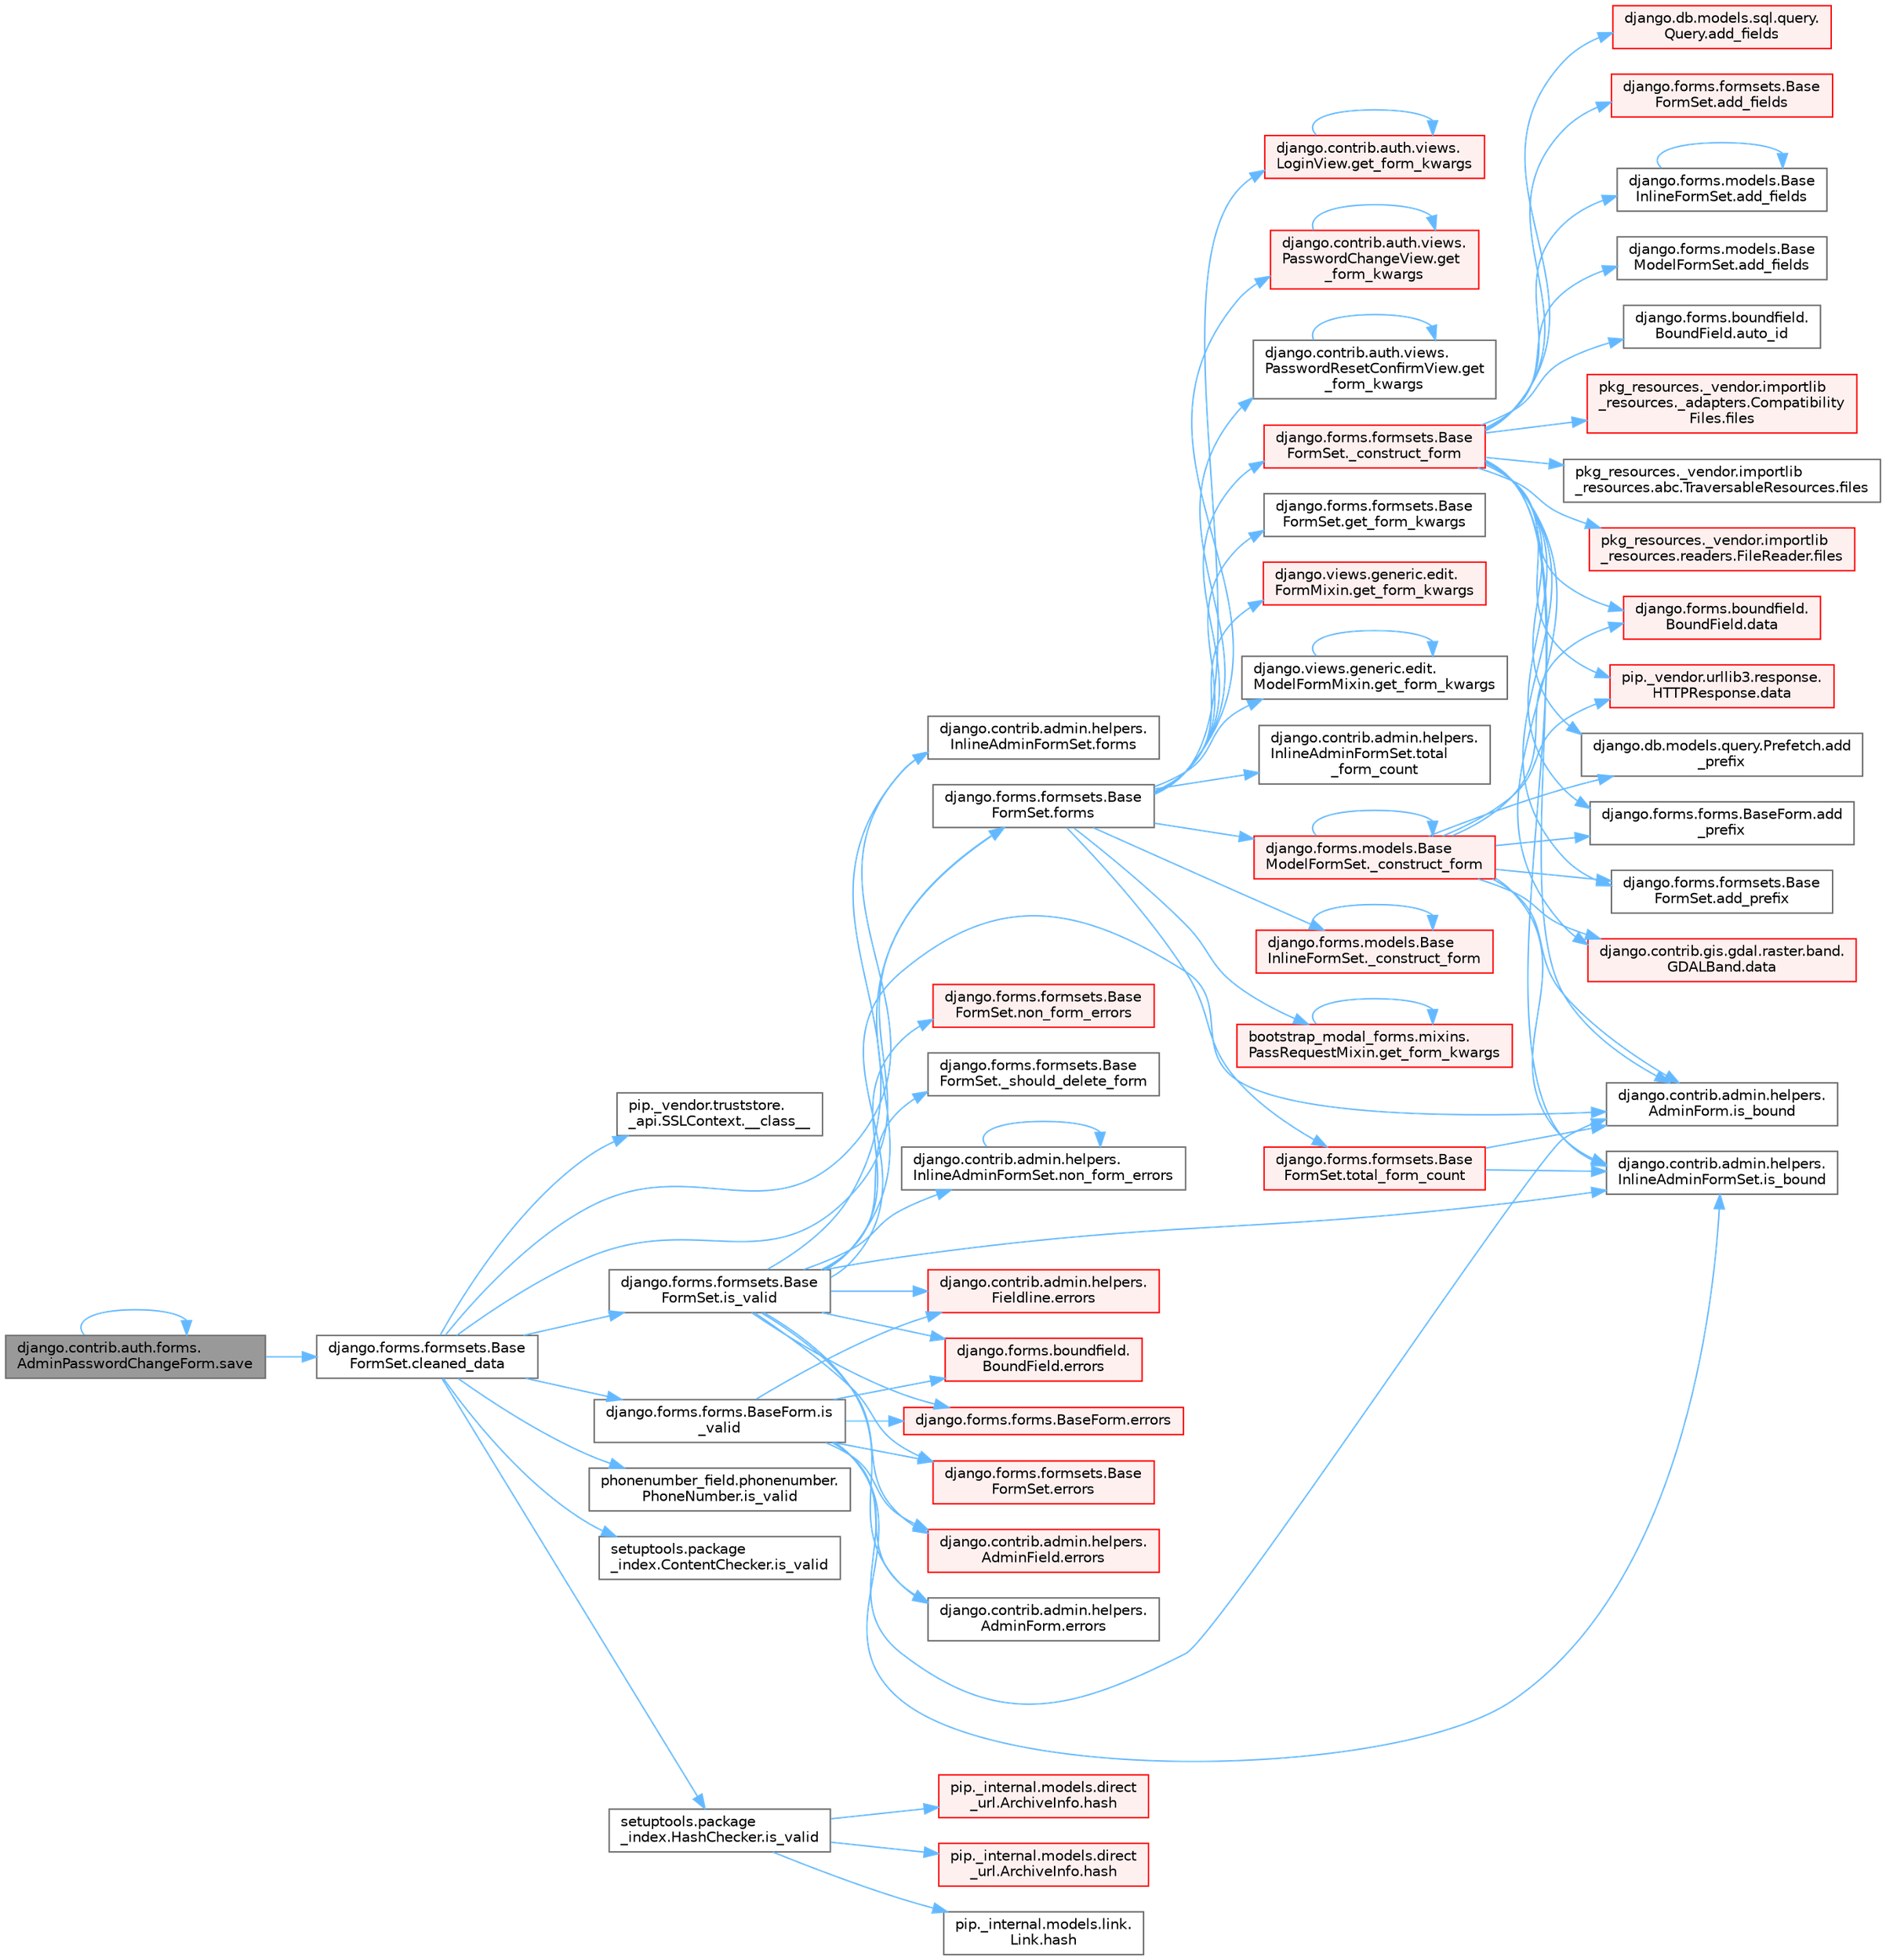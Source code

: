digraph "django.contrib.auth.forms.AdminPasswordChangeForm.save"
{
 // LATEX_PDF_SIZE
  bgcolor="transparent";
  edge [fontname=Helvetica,fontsize=10,labelfontname=Helvetica,labelfontsize=10];
  node [fontname=Helvetica,fontsize=10,shape=box,height=0.2,width=0.4];
  rankdir="LR";
  Node1 [id="Node000001",label="django.contrib.auth.forms.\lAdminPasswordChangeForm.save",height=0.2,width=0.4,color="gray40", fillcolor="grey60", style="filled", fontcolor="black",tooltip=" "];
  Node1 -> Node2 [id="edge1_Node000001_Node000002",color="steelblue1",style="solid",tooltip=" "];
  Node2 [id="Node000002",label="django.forms.formsets.Base\lFormSet.cleaned_data",height=0.2,width=0.4,color="grey40", fillcolor="white", style="filled",URL="$classdjango_1_1forms_1_1formsets_1_1_base_form_set.html#ae51d85dd3faa160668adba372c4e87f7",tooltip=" "];
  Node2 -> Node3 [id="edge2_Node000002_Node000003",color="steelblue1",style="solid",tooltip=" "];
  Node3 [id="Node000003",label="pip._vendor.truststore.\l_api.SSLContext.__class__",height=0.2,width=0.4,color="grey40", fillcolor="white", style="filled",URL="$classpip_1_1__vendor_1_1truststore_1_1__api_1_1_s_s_l_context.html#a530861514f31eabaa3f513557d6e66de",tooltip=" "];
  Node2 -> Node4 [id="edge3_Node000002_Node000004",color="steelblue1",style="solid",tooltip=" "];
  Node4 [id="Node000004",label="django.contrib.admin.helpers.\lInlineAdminFormSet.forms",height=0.2,width=0.4,color="grey40", fillcolor="white", style="filled",URL="$classdjango_1_1contrib_1_1admin_1_1helpers_1_1_inline_admin_form_set.html#aab73a19b39b7eac47d39c4fe6b21ca51",tooltip=" "];
  Node2 -> Node5 [id="edge4_Node000002_Node000005",color="steelblue1",style="solid",tooltip=" "];
  Node5 [id="Node000005",label="django.forms.formsets.Base\lFormSet.forms",height=0.2,width=0.4,color="grey40", fillcolor="white", style="filled",URL="$classdjango_1_1forms_1_1formsets_1_1_base_form_set.html#a398234150267aa3c6dceaa20a7a507f1",tooltip=" "];
  Node5 -> Node6 [id="edge5_Node000005_Node000006",color="steelblue1",style="solid",tooltip=" "];
  Node6 [id="Node000006",label="django.forms.formsets.Base\lFormSet._construct_form",height=0.2,width=0.4,color="red", fillcolor="#FFF0F0", style="filled",URL="$classdjango_1_1forms_1_1formsets_1_1_base_form_set.html#a4a92b0779a5f5964325e73f9c8521fe8",tooltip=" "];
  Node6 -> Node7 [id="edge6_Node000006_Node000007",color="steelblue1",style="solid",tooltip=" "];
  Node7 [id="Node000007",label="django.db.models.sql.query.\lQuery.add_fields",height=0.2,width=0.4,color="red", fillcolor="#FFF0F0", style="filled",URL="$classdjango_1_1db_1_1models_1_1sql_1_1query_1_1_query.html#a86b6a93688b1029c5cc8095a6bc8b683",tooltip=" "];
  Node6 -> Node4486 [id="edge7_Node000006_Node004486",color="steelblue1",style="solid",tooltip=" "];
  Node4486 [id="Node004486",label="django.forms.formsets.Base\lFormSet.add_fields",height=0.2,width=0.4,color="red", fillcolor="#FFF0F0", style="filled",URL="$classdjango_1_1forms_1_1formsets_1_1_base_form_set.html#a9db7c4b565cef620c0195e8f424c3861",tooltip=" "];
  Node6 -> Node4489 [id="edge8_Node000006_Node004489",color="steelblue1",style="solid",tooltip=" "];
  Node4489 [id="Node004489",label="django.forms.models.Base\lInlineFormSet.add_fields",height=0.2,width=0.4,color="grey40", fillcolor="white", style="filled",URL="$classdjango_1_1forms_1_1models_1_1_base_inline_form_set.html#a8e14729fad18b2b23207dfeaffc15cb1",tooltip=" "];
  Node4489 -> Node4489 [id="edge9_Node004489_Node004489",color="steelblue1",style="solid",tooltip=" "];
  Node6 -> Node4490 [id="edge10_Node000006_Node004490",color="steelblue1",style="solid",tooltip=" "];
  Node4490 [id="Node004490",label="django.forms.models.Base\lModelFormSet.add_fields",height=0.2,width=0.4,color="grey40", fillcolor="white", style="filled",URL="$classdjango_1_1forms_1_1models_1_1_base_model_form_set.html#a7cbfcd0996447218ac3164fd6a1305bc",tooltip=" "];
  Node6 -> Node4491 [id="edge11_Node000006_Node004491",color="steelblue1",style="solid",tooltip=" "];
  Node4491 [id="Node004491",label="django.db.models.query.Prefetch.add\l_prefix",height=0.2,width=0.4,color="grey40", fillcolor="white", style="filled",URL="$classdjango_1_1db_1_1models_1_1query_1_1_prefetch.html#afb4d279a423967d5f32da91385163ef5",tooltip=" "];
  Node6 -> Node4492 [id="edge12_Node000006_Node004492",color="steelblue1",style="solid",tooltip=" "];
  Node4492 [id="Node004492",label="django.forms.forms.BaseForm.add\l_prefix",height=0.2,width=0.4,color="grey40", fillcolor="white", style="filled",URL="$classdjango_1_1forms_1_1forms_1_1_base_form.html#ae40cfd5224bffe1e658208d9733eb1cf",tooltip=" "];
  Node6 -> Node2253 [id="edge13_Node000006_Node002253",color="steelblue1",style="solid",tooltip=" "];
  Node2253 [id="Node002253",label="django.forms.formsets.Base\lFormSet.add_prefix",height=0.2,width=0.4,color="grey40", fillcolor="white", style="filled",URL="$classdjango_1_1forms_1_1formsets_1_1_base_form_set.html#a0498beaa50e1791022fde719a1e28ab8",tooltip=" "];
  Node6 -> Node1656 [id="edge14_Node000006_Node001656",color="steelblue1",style="solid",tooltip=" "];
  Node1656 [id="Node001656",label="django.forms.boundfield.\lBoundField.auto_id",height=0.2,width=0.4,color="grey40", fillcolor="white", style="filled",URL="$classdjango_1_1forms_1_1boundfield_1_1_bound_field.html#ae7b115e17041dcc8625b27f5e055a47c",tooltip=" "];
  Node6 -> Node274 [id="edge15_Node000006_Node000274",color="steelblue1",style="solid",tooltip=" "];
  Node274 [id="Node000274",label="django.contrib.gis.gdal.raster.band.\lGDALBand.data",height=0.2,width=0.4,color="red", fillcolor="#FFF0F0", style="filled",URL="$classdjango_1_1contrib_1_1gis_1_1gdal_1_1raster_1_1band_1_1_g_d_a_l_band.html#a5d37dc4c4d5a50a21b75460e75f9ee4d",tooltip=" "];
  Node6 -> Node352 [id="edge16_Node000006_Node000352",color="steelblue1",style="solid",tooltip=" "];
  Node352 [id="Node000352",label="django.forms.boundfield.\lBoundField.data",height=0.2,width=0.4,color="red", fillcolor="#FFF0F0", style="filled",URL="$classdjango_1_1forms_1_1boundfield_1_1_bound_field.html#ad38e19a5099c352218e82322f47b020c",tooltip=" "];
  Node6 -> Node353 [id="edge17_Node000006_Node000353",color="steelblue1",style="solid",tooltip=" "];
  Node353 [id="Node000353",label="pip._vendor.urllib3.response.\lHTTPResponse.data",height=0.2,width=0.4,color="red", fillcolor="#FFF0F0", style="filled",URL="$classpip_1_1__vendor_1_1urllib3_1_1response_1_1_h_t_t_p_response.html#abf3c538704803faf453331b0031f3bdd",tooltip=" "];
  Node6 -> Node2475 [id="edge18_Node000006_Node002475",color="steelblue1",style="solid",tooltip=" "];
  Node2475 [id="Node002475",label="pkg_resources._vendor.importlib\l_resources._adapters.Compatibility\lFiles.files",height=0.2,width=0.4,color="red", fillcolor="#FFF0F0", style="filled",URL="$classpkg__resources_1_1__vendor_1_1importlib__resources_1_1__adapters_1_1_compatibility_files.html#a8b9d338ee8b5f6f2b1b612d2835a5528",tooltip=" "];
  Node6 -> Node2476 [id="edge19_Node000006_Node002476",color="steelblue1",style="solid",tooltip=" "];
  Node2476 [id="Node002476",label="pkg_resources._vendor.importlib\l_resources.abc.TraversableResources.files",height=0.2,width=0.4,color="grey40", fillcolor="white", style="filled",URL="$classpkg__resources_1_1__vendor_1_1importlib__resources_1_1abc_1_1_traversable_resources.html#a355a5579db7885b20dd95b6175965f5b",tooltip=" "];
  Node6 -> Node2477 [id="edge20_Node000006_Node002477",color="steelblue1",style="solid",tooltip=" "];
  Node2477 [id="Node002477",label="pkg_resources._vendor.importlib\l_resources.readers.FileReader.files",height=0.2,width=0.4,color="red", fillcolor="#FFF0F0", style="filled",URL="$classpkg__resources_1_1__vendor_1_1importlib__resources_1_1readers_1_1_file_reader.html#ac80e1e3a22d012bbfb5f1b7a753bab21",tooltip=" "];
  Node6 -> Node2249 [id="edge21_Node000006_Node002249",color="steelblue1",style="solid",tooltip=" "];
  Node2249 [id="Node002249",label="django.contrib.admin.helpers.\lAdminForm.is_bound",height=0.2,width=0.4,color="grey40", fillcolor="white", style="filled",URL="$classdjango_1_1contrib_1_1admin_1_1helpers_1_1_admin_form.html#a3db6718d4233338252982b87421a1ae9",tooltip=" "];
  Node6 -> Node2250 [id="edge22_Node000006_Node002250",color="steelblue1",style="solid",tooltip=" "];
  Node2250 [id="Node002250",label="django.contrib.admin.helpers.\lInlineAdminFormSet.is_bound",height=0.2,width=0.4,color="grey40", fillcolor="white", style="filled",URL="$classdjango_1_1contrib_1_1admin_1_1helpers_1_1_inline_admin_form_set.html#a54ae697ea028b7ed3e193f059bc54a71",tooltip=" "];
  Node5 -> Node4493 [id="edge23_Node000005_Node004493",color="steelblue1",style="solid",tooltip=" "];
  Node4493 [id="Node004493",label="django.forms.models.Base\lInlineFormSet._construct_form",height=0.2,width=0.4,color="red", fillcolor="#FFF0F0", style="filled",URL="$classdjango_1_1forms_1_1models_1_1_base_inline_form_set.html#aed181a723beea830c7e6334b2aa775c3",tooltip=" "];
  Node4493 -> Node4493 [id="edge24_Node004493_Node004493",color="steelblue1",style="solid",tooltip=" "];
  Node5 -> Node4494 [id="edge25_Node000005_Node004494",color="steelblue1",style="solid",tooltip=" "];
  Node4494 [id="Node004494",label="django.forms.models.Base\lModelFormSet._construct_form",height=0.2,width=0.4,color="red", fillcolor="#FFF0F0", style="filled",URL="$classdjango_1_1forms_1_1models_1_1_base_model_form_set.html#a2318f52c4f2963f7674c8e15e2f3c324",tooltip=" "];
  Node4494 -> Node4494 [id="edge26_Node004494_Node004494",color="steelblue1",style="solid",tooltip=" "];
  Node4494 -> Node4491 [id="edge27_Node004494_Node004491",color="steelblue1",style="solid",tooltip=" "];
  Node4494 -> Node4492 [id="edge28_Node004494_Node004492",color="steelblue1",style="solid",tooltip=" "];
  Node4494 -> Node2253 [id="edge29_Node004494_Node002253",color="steelblue1",style="solid",tooltip=" "];
  Node4494 -> Node274 [id="edge30_Node004494_Node000274",color="steelblue1",style="solid",tooltip=" "];
  Node4494 -> Node352 [id="edge31_Node004494_Node000352",color="steelblue1",style="solid",tooltip=" "];
  Node4494 -> Node353 [id="edge32_Node004494_Node000353",color="steelblue1",style="solid",tooltip=" "];
  Node4494 -> Node2249 [id="edge33_Node004494_Node002249",color="steelblue1",style="solid",tooltip=" "];
  Node4494 -> Node2250 [id="edge34_Node004494_Node002250",color="steelblue1",style="solid",tooltip=" "];
  Node5 -> Node1959 [id="edge35_Node000005_Node001959",color="steelblue1",style="solid",tooltip=" "];
  Node1959 [id="Node001959",label="bootstrap_modal_forms.mixins.\lPassRequestMixin.get_form_kwargs",height=0.2,width=0.4,color="red", fillcolor="#FFF0F0", style="filled",URL="$classbootstrap__modal__forms_1_1mixins_1_1_pass_request_mixin.html#ad4ae849823f332bb1016a8508cb34ee3",tooltip=" "];
  Node1959 -> Node1959 [id="edge36_Node001959_Node001959",color="steelblue1",style="solid",tooltip=" "];
  Node5 -> Node1960 [id="edge37_Node000005_Node001960",color="steelblue1",style="solid",tooltip=" "];
  Node1960 [id="Node001960",label="django.contrib.auth.views.\lLoginView.get_form_kwargs",height=0.2,width=0.4,color="red", fillcolor="#FFF0F0", style="filled",URL="$classdjango_1_1contrib_1_1auth_1_1views_1_1_login_view.html#a2eba98b8c16c8a98348679ea2c921d25",tooltip=" "];
  Node1960 -> Node1960 [id="edge38_Node001960_Node001960",color="steelblue1",style="solid",tooltip=" "];
  Node5 -> Node1961 [id="edge39_Node000005_Node001961",color="steelblue1",style="solid",tooltip=" "];
  Node1961 [id="Node001961",label="django.contrib.auth.views.\lPasswordChangeView.get\l_form_kwargs",height=0.2,width=0.4,color="red", fillcolor="#FFF0F0", style="filled",URL="$classdjango_1_1contrib_1_1auth_1_1views_1_1_password_change_view.html#a553cf3e37e5a2c05db774e580cbcc038",tooltip=" "];
  Node1961 -> Node1961 [id="edge40_Node001961_Node001961",color="steelblue1",style="solid",tooltip=" "];
  Node5 -> Node1962 [id="edge41_Node000005_Node001962",color="steelblue1",style="solid",tooltip=" "];
  Node1962 [id="Node001962",label="django.contrib.auth.views.\lPasswordResetConfirmView.get\l_form_kwargs",height=0.2,width=0.4,color="grey40", fillcolor="white", style="filled",URL="$classdjango_1_1contrib_1_1auth_1_1views_1_1_password_reset_confirm_view.html#a370c4fdedb3f2a2550450e2dbdb1bb80",tooltip=" "];
  Node1962 -> Node1962 [id="edge42_Node001962_Node001962",color="steelblue1",style="solid",tooltip=" "];
  Node5 -> Node1963 [id="edge43_Node000005_Node001963",color="steelblue1",style="solid",tooltip=" "];
  Node1963 [id="Node001963",label="django.forms.formsets.Base\lFormSet.get_form_kwargs",height=0.2,width=0.4,color="grey40", fillcolor="white", style="filled",URL="$classdjango_1_1forms_1_1formsets_1_1_base_form_set.html#aaae42461c58f5266a1e98419c8f79902",tooltip=" "];
  Node5 -> Node1964 [id="edge44_Node000005_Node001964",color="steelblue1",style="solid",tooltip=" "];
  Node1964 [id="Node001964",label="django.views.generic.edit.\lFormMixin.get_form_kwargs",height=0.2,width=0.4,color="red", fillcolor="#FFF0F0", style="filled",URL="$classdjango_1_1views_1_1generic_1_1edit_1_1_form_mixin.html#a7e8c141b6c4efa8727e7f06322969249",tooltip=" "];
  Node5 -> Node1967 [id="edge45_Node000005_Node001967",color="steelblue1",style="solid",tooltip=" "];
  Node1967 [id="Node001967",label="django.views.generic.edit.\lModelFormMixin.get_form_kwargs",height=0.2,width=0.4,color="grey40", fillcolor="white", style="filled",URL="$classdjango_1_1views_1_1generic_1_1edit_1_1_model_form_mixin.html#acb08afab46e151c93364f9ceca55d786",tooltip=" "];
  Node1967 -> Node1967 [id="edge46_Node001967_Node001967",color="steelblue1",style="solid",tooltip=" "];
  Node5 -> Node2259 [id="edge47_Node000005_Node002259",color="steelblue1",style="solid",tooltip=" "];
  Node2259 [id="Node002259",label="django.contrib.admin.helpers.\lInlineAdminFormSet.total\l_form_count",height=0.2,width=0.4,color="grey40", fillcolor="white", style="filled",URL="$classdjango_1_1contrib_1_1admin_1_1helpers_1_1_inline_admin_form_set.html#a875279fc2106dd77d68f94726a4343b3",tooltip=" "];
  Node5 -> Node2260 [id="edge48_Node000005_Node002260",color="steelblue1",style="solid",tooltip=" "];
  Node2260 [id="Node002260",label="django.forms.formsets.Base\lFormSet.total_form_count",height=0.2,width=0.4,color="red", fillcolor="#FFF0F0", style="filled",URL="$classdjango_1_1forms_1_1formsets_1_1_base_form_set.html#a6f385fb1509469e7b3071b42ad2dc945",tooltip=" "];
  Node2260 -> Node2249 [id="edge49_Node002260_Node002249",color="steelblue1",style="solid",tooltip=" "];
  Node2260 -> Node2250 [id="edge50_Node002260_Node002250",color="steelblue1",style="solid",tooltip=" "];
  Node2 -> Node2223 [id="edge51_Node000002_Node002223",color="steelblue1",style="solid",tooltip=" "];
  Node2223 [id="Node002223",label="django.forms.forms.BaseForm.is\l_valid",height=0.2,width=0.4,color="grey40", fillcolor="white", style="filled",URL="$classdjango_1_1forms_1_1forms_1_1_base_form.html#a8be15c9eaccca682a18c7d3f13802cc4",tooltip=" "];
  Node2223 -> Node522 [id="edge52_Node002223_Node000522",color="steelblue1",style="solid",tooltip=" "];
  Node522 [id="Node000522",label="django.contrib.admin.helpers.\lAdminField.errors",height=0.2,width=0.4,color="red", fillcolor="#FFF0F0", style="filled",URL="$classdjango_1_1contrib_1_1admin_1_1helpers_1_1_admin_field.html#a2ed7041739e06b7ebeb076401379c675",tooltip=" "];
  Node2223 -> Node523 [id="edge53_Node002223_Node000523",color="steelblue1",style="solid",tooltip=" "];
  Node523 [id="Node000523",label="django.contrib.admin.helpers.\lAdminForm.errors",height=0.2,width=0.4,color="grey40", fillcolor="white", style="filled",URL="$classdjango_1_1contrib_1_1admin_1_1helpers_1_1_admin_form.html#a3ccc9540a232de721c24f95c26a2b34a",tooltip=" "];
  Node2223 -> Node524 [id="edge54_Node002223_Node000524",color="steelblue1",style="solid",tooltip=" "];
  Node524 [id="Node000524",label="django.contrib.admin.helpers.\lFieldline.errors",height=0.2,width=0.4,color="red", fillcolor="#FFF0F0", style="filled",URL="$classdjango_1_1contrib_1_1admin_1_1helpers_1_1_fieldline.html#ac0094313ce4b91212414f914a381499d",tooltip=" "];
  Node2223 -> Node539 [id="edge55_Node002223_Node000539",color="steelblue1",style="solid",tooltip=" "];
  Node539 [id="Node000539",label="django.forms.boundfield.\lBoundField.errors",height=0.2,width=0.4,color="red", fillcolor="#FFF0F0", style="filled",URL="$classdjango_1_1forms_1_1boundfield_1_1_bound_field.html#a47569da22ccdcdd1bb15a2506a0a5f6e",tooltip=" "];
  Node2223 -> Node1714 [id="edge56_Node002223_Node001714",color="steelblue1",style="solid",tooltip=" "];
  Node1714 [id="Node001714",label="django.forms.forms.BaseForm.errors",height=0.2,width=0.4,color="red", fillcolor="#FFF0F0", style="filled",URL="$classdjango_1_1forms_1_1forms_1_1_base_form.html#aca47cb75eb6c321d1c429b33eca94d49",tooltip=" "];
  Node2223 -> Node2224 [id="edge57_Node002223_Node002224",color="steelblue1",style="solid",tooltip=" "];
  Node2224 [id="Node002224",label="django.forms.formsets.Base\lFormSet.errors",height=0.2,width=0.4,color="red", fillcolor="#FFF0F0", style="filled",URL="$classdjango_1_1forms_1_1formsets_1_1_base_form_set.html#a9e249e2240c3ae2775249e3d3da42020",tooltip=" "];
  Node2223 -> Node2249 [id="edge58_Node002223_Node002249",color="steelblue1",style="solid",tooltip=" "];
  Node2223 -> Node2250 [id="edge59_Node002223_Node002250",color="steelblue1",style="solid",tooltip=" "];
  Node2 -> Node2261 [id="edge60_Node000002_Node002261",color="steelblue1",style="solid",tooltip=" "];
  Node2261 [id="Node002261",label="django.forms.formsets.Base\lFormSet.is_valid",height=0.2,width=0.4,color="grey40", fillcolor="white", style="filled",URL="$classdjango_1_1forms_1_1formsets_1_1_base_form_set.html#a713477cfb7c01e723400df62b49c250c",tooltip=" "];
  Node2261 -> Node2252 [id="edge61_Node002261_Node002252",color="steelblue1",style="solid",tooltip=" "];
  Node2252 [id="Node002252",label="django.forms.formsets.Base\lFormSet._should_delete_form",height=0.2,width=0.4,color="grey40", fillcolor="white", style="filled",URL="$classdjango_1_1forms_1_1formsets_1_1_base_form_set.html#a4c4f89a542f15dcb367e018a44444118",tooltip=" "];
  Node2261 -> Node522 [id="edge62_Node002261_Node000522",color="steelblue1",style="solid",tooltip=" "];
  Node2261 -> Node523 [id="edge63_Node002261_Node000523",color="steelblue1",style="solid",tooltip=" "];
  Node2261 -> Node524 [id="edge64_Node002261_Node000524",color="steelblue1",style="solid",tooltip=" "];
  Node2261 -> Node539 [id="edge65_Node002261_Node000539",color="steelblue1",style="solid",tooltip=" "];
  Node2261 -> Node1714 [id="edge66_Node002261_Node001714",color="steelblue1",style="solid",tooltip=" "];
  Node2261 -> Node2224 [id="edge67_Node002261_Node002224",color="steelblue1",style="solid",tooltip=" "];
  Node2261 -> Node4 [id="edge68_Node002261_Node000004",color="steelblue1",style="solid",tooltip=" "];
  Node2261 -> Node5 [id="edge69_Node002261_Node000005",color="steelblue1",style="solid",tooltip=" "];
  Node2261 -> Node2249 [id="edge70_Node002261_Node002249",color="steelblue1",style="solid",tooltip=" "];
  Node2261 -> Node2250 [id="edge71_Node002261_Node002250",color="steelblue1",style="solid",tooltip=" "];
  Node2261 -> Node2262 [id="edge72_Node002261_Node002262",color="steelblue1",style="solid",tooltip=" "];
  Node2262 [id="Node002262",label="django.contrib.admin.helpers.\lInlineAdminFormSet.non_form_errors",height=0.2,width=0.4,color="grey40", fillcolor="white", style="filled",URL="$classdjango_1_1contrib_1_1admin_1_1helpers_1_1_inline_admin_form_set.html#ae6c5e4e232e75026288705aa7012991f",tooltip=" "];
  Node2262 -> Node2262 [id="edge73_Node002262_Node002262",color="steelblue1",style="solid",tooltip=" "];
  Node2261 -> Node2263 [id="edge74_Node002261_Node002263",color="steelblue1",style="solid",tooltip=" "];
  Node2263 [id="Node002263",label="django.forms.formsets.Base\lFormSet.non_form_errors",height=0.2,width=0.4,color="red", fillcolor="#FFF0F0", style="filled",URL="$classdjango_1_1forms_1_1formsets_1_1_base_form_set.html#a8b499fb5fdd72c59134bf40aeac2de3c",tooltip=" "];
  Node2 -> Node2264 [id="edge75_Node000002_Node002264",color="steelblue1",style="solid",tooltip=" "];
  Node2264 [id="Node002264",label="phonenumber_field.phonenumber.\lPhoneNumber.is_valid",height=0.2,width=0.4,color="grey40", fillcolor="white", style="filled",URL="$classphonenumber__field_1_1phonenumber_1_1_phone_number.html#ab4a207ff084a17737b18a5074096b074",tooltip=" "];
  Node2 -> Node2265 [id="edge76_Node000002_Node002265",color="steelblue1",style="solid",tooltip=" "];
  Node2265 [id="Node002265",label="setuptools.package\l_index.ContentChecker.is_valid",height=0.2,width=0.4,color="grey40", fillcolor="white", style="filled",URL="$classsetuptools_1_1package__index_1_1_content_checker.html#a0f25c22bc08b2207a610d84de76fbc4b",tooltip=" "];
  Node2 -> Node2266 [id="edge77_Node000002_Node002266",color="steelblue1",style="solid",tooltip=" "];
  Node2266 [id="Node002266",label="setuptools.package\l_index.HashChecker.is_valid",height=0.2,width=0.4,color="grey40", fillcolor="white", style="filled",URL="$classsetuptools_1_1package__index_1_1_hash_checker.html#adaab57af90d7d0a3b5aa4e6d0449aef5",tooltip=" "];
  Node2266 -> Node2267 [id="edge78_Node002266_Node002267",color="steelblue1",style="solid",tooltip=" "];
  Node2267 [id="Node002267",label="pip._internal.models.direct\l_url.ArchiveInfo.hash",height=0.2,width=0.4,color="red", fillcolor="#FFF0F0", style="filled",URL="$classpip_1_1__internal_1_1models_1_1direct__url_1_1_archive_info.html#a0ffc8766f9e16ceac2cfcd49b67ac5c5",tooltip=" "];
  Node2266 -> Node2269 [id="edge79_Node002266_Node002269",color="steelblue1",style="solid",tooltip=" "];
  Node2269 [id="Node002269",label="pip._internal.models.direct\l_url.ArchiveInfo.hash",height=0.2,width=0.4,color="red", fillcolor="#FFF0F0", style="filled",URL="$classpip_1_1__internal_1_1models_1_1direct__url_1_1_archive_info.html#a57b11be2643e2f72c5d69051ce2157c8",tooltip=" "];
  Node2266 -> Node2690 [id="edge80_Node002266_Node002690",color="steelblue1",style="solid",tooltip=" "];
  Node2690 [id="Node002690",label="pip._internal.models.link.\lLink.hash",height=0.2,width=0.4,color="grey40", fillcolor="white", style="filled",URL="$classpip_1_1__internal_1_1models_1_1link_1_1_link.html#a9d79621efd16f7c320ee3fdd6d8585b5",tooltip=" "];
  Node1 -> Node1 [id="edge81_Node000001_Node000001",color="steelblue1",style="solid",tooltip=" "];
}

